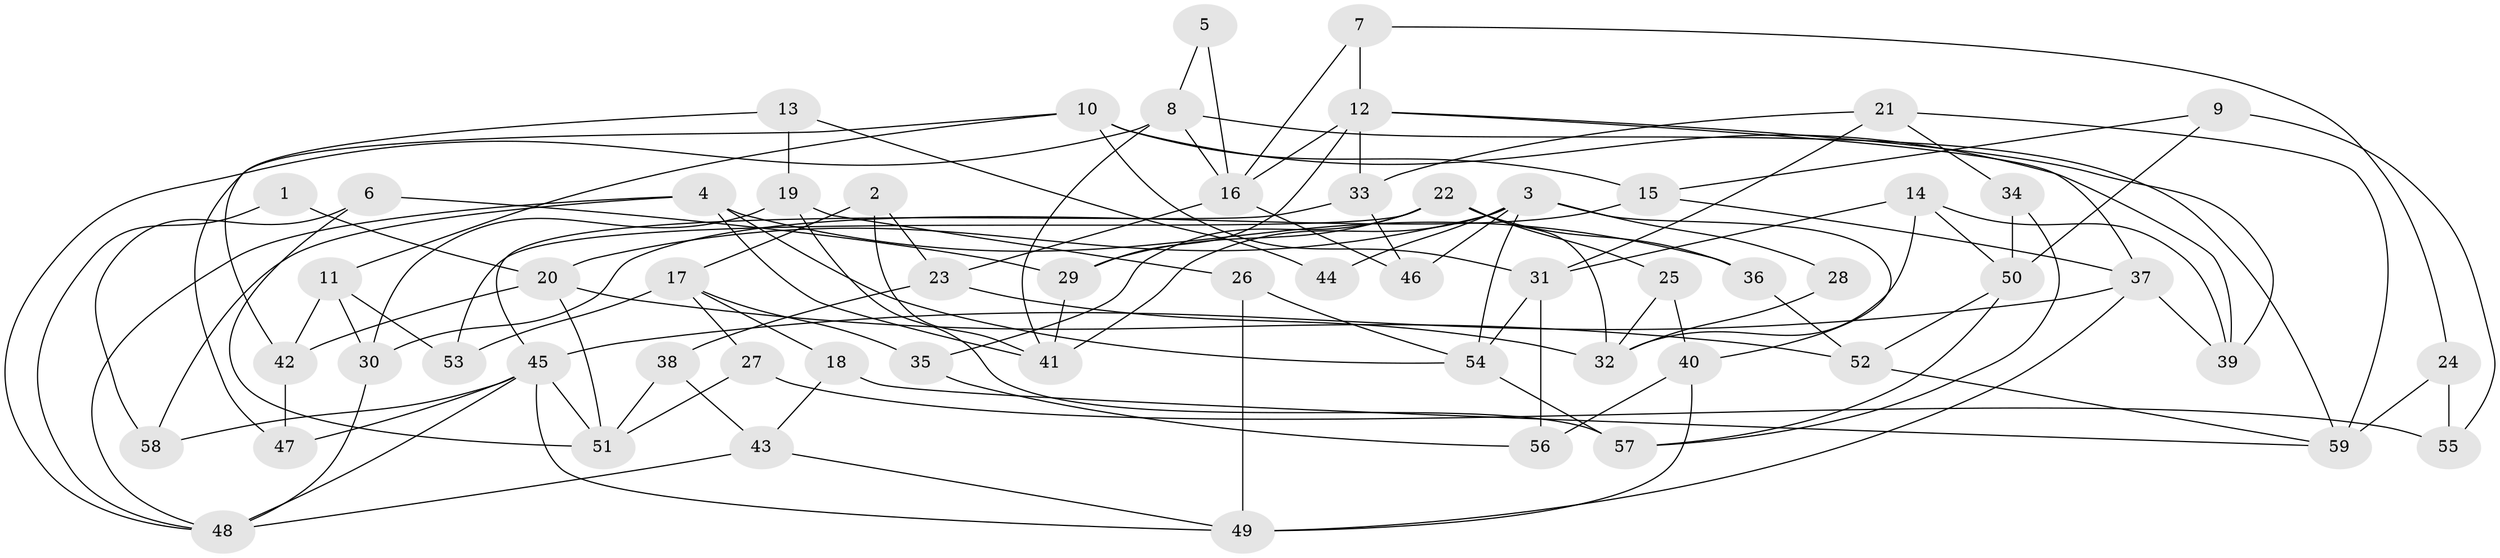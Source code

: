 // coarse degree distribution, {2: 0.09523809523809523, 5: 0.19047619047619047, 3: 0.2857142857142857, 6: 0.07142857142857142, 4: 0.23809523809523808, 15: 0.023809523809523808, 7: 0.07142857142857142, 10: 0.023809523809523808}
// Generated by graph-tools (version 1.1) at 2025/51/03/04/25 22:51:11]
// undirected, 59 vertices, 118 edges
graph export_dot {
  node [color=gray90,style=filled];
  1;
  2;
  3;
  4;
  5;
  6;
  7;
  8;
  9;
  10;
  11;
  12;
  13;
  14;
  15;
  16;
  17;
  18;
  19;
  20;
  21;
  22;
  23;
  24;
  25;
  26;
  27;
  28;
  29;
  30;
  31;
  32;
  33;
  34;
  35;
  36;
  37;
  38;
  39;
  40;
  41;
  42;
  43;
  44;
  45;
  46;
  47;
  48;
  49;
  50;
  51;
  52;
  53;
  54;
  55;
  56;
  57;
  58;
  59;
  1 -- 20;
  1 -- 48;
  2 -- 17;
  2 -- 23;
  2 -- 41;
  3 -- 40;
  3 -- 54;
  3 -- 20;
  3 -- 28;
  3 -- 41;
  3 -- 44;
  3 -- 46;
  4 -- 41;
  4 -- 54;
  4 -- 36;
  4 -- 48;
  4 -- 58;
  5 -- 16;
  5 -- 8;
  6 -- 58;
  6 -- 29;
  6 -- 51;
  7 -- 12;
  7 -- 16;
  7 -- 24;
  8 -- 41;
  8 -- 48;
  8 -- 16;
  8 -- 59;
  9 -- 55;
  9 -- 50;
  9 -- 15;
  10 -- 15;
  10 -- 39;
  10 -- 11;
  10 -- 31;
  10 -- 47;
  11 -- 42;
  11 -- 30;
  11 -- 53;
  12 -- 33;
  12 -- 37;
  12 -- 16;
  12 -- 29;
  12 -- 39;
  13 -- 42;
  13 -- 19;
  13 -- 44;
  14 -- 31;
  14 -- 39;
  14 -- 32;
  14 -- 50;
  15 -- 30;
  15 -- 37;
  16 -- 23;
  16 -- 46;
  17 -- 18;
  17 -- 53;
  17 -- 27;
  17 -- 35;
  18 -- 59;
  18 -- 43;
  19 -- 57;
  19 -- 30;
  19 -- 26;
  20 -- 52;
  20 -- 42;
  20 -- 51;
  21 -- 33;
  21 -- 59;
  21 -- 31;
  21 -- 34;
  22 -- 29;
  22 -- 32;
  22 -- 25;
  22 -- 35;
  22 -- 36;
  22 -- 53;
  23 -- 38;
  23 -- 32;
  24 -- 59;
  24 -- 55;
  25 -- 32;
  25 -- 40;
  26 -- 49;
  26 -- 54;
  27 -- 51;
  27 -- 55;
  28 -- 32;
  29 -- 41;
  30 -- 48;
  31 -- 54;
  31 -- 56;
  33 -- 46;
  33 -- 45;
  34 -- 50;
  34 -- 57;
  35 -- 56;
  36 -- 52;
  37 -- 49;
  37 -- 39;
  37 -- 45;
  38 -- 51;
  38 -- 43;
  40 -- 56;
  40 -- 49;
  42 -- 47;
  43 -- 48;
  43 -- 49;
  45 -- 51;
  45 -- 47;
  45 -- 48;
  45 -- 49;
  45 -- 58;
  50 -- 57;
  50 -- 52;
  52 -- 59;
  54 -- 57;
}
